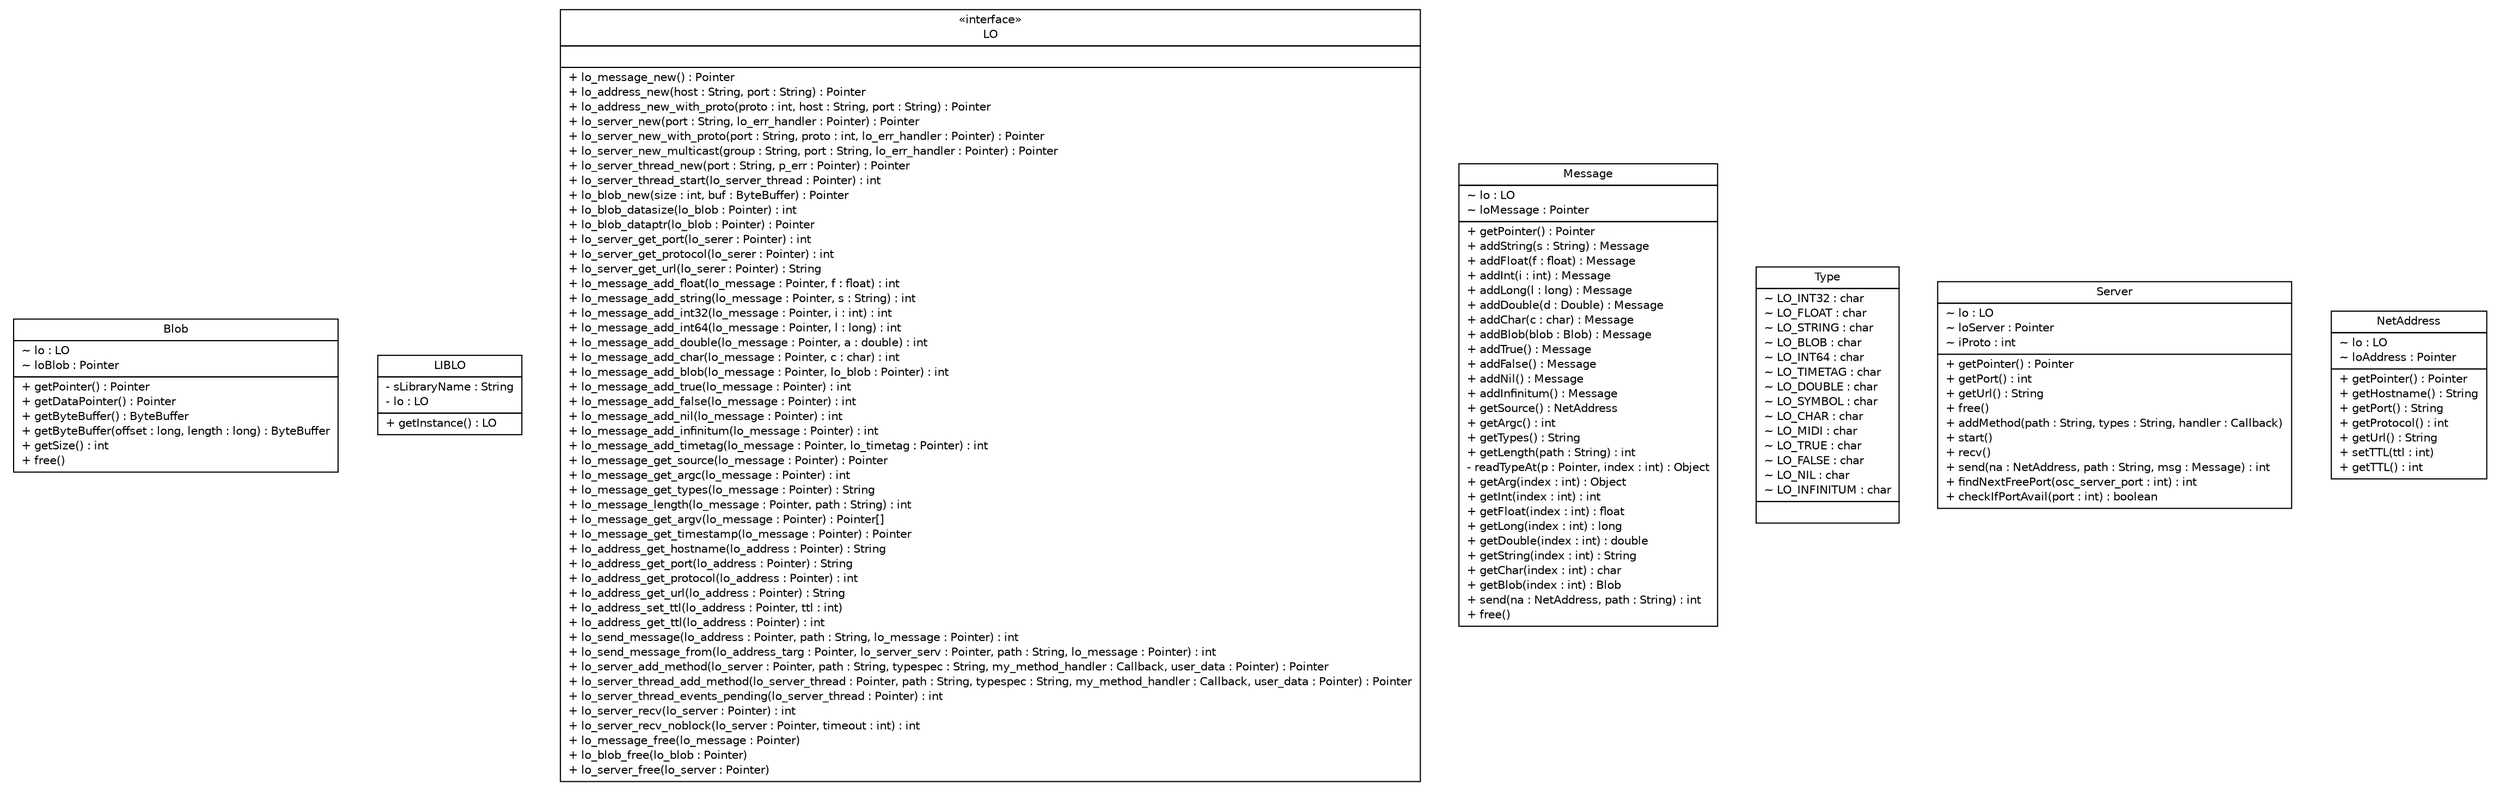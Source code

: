 #!/usr/local/bin/dot
#
# Class diagram 
# Generated by UMLGraph version R5_6_6-10-gc1d994 (http://www.umlgraph.org/)
#

digraph G {
	edge [fontname="Helvetica",fontsize=10,labelfontname="Helvetica",labelfontsize=10];
	node [fontname="Helvetica",fontsize=10,shape=plaintext];
	nodesep=0.25;
	ranksep=0.5;
	// ch.lowres.jlo.Blob
	c0 [label=<<table title="ch.lowres.jlo.Blob" border="0" cellborder="1" cellspacing="0" cellpadding="2" port="p" href="./Blob.html">
		<tr><td><table border="0" cellspacing="0" cellpadding="1">
<tr><td align="center" balign="center"> Blob </td></tr>
		</table></td></tr>
		<tr><td><table border="0" cellspacing="0" cellpadding="1">
<tr><td align="left" balign="left"> ~ lo : LO </td></tr>
<tr><td align="left" balign="left"> ~ loBlob : Pointer </td></tr>
		</table></td></tr>
		<tr><td><table border="0" cellspacing="0" cellpadding="1">
<tr><td align="left" balign="left"> + getPointer() : Pointer </td></tr>
<tr><td align="left" balign="left"> + getDataPointer() : Pointer </td></tr>
<tr><td align="left" balign="left"> + getByteBuffer() : ByteBuffer </td></tr>
<tr><td align="left" balign="left"> + getByteBuffer(offset : long, length : long) : ByteBuffer </td></tr>
<tr><td align="left" balign="left"> + getSize() : int </td></tr>
<tr><td align="left" balign="left"> + free() </td></tr>
		</table></td></tr>
		</table>>, URL="./Blob.html", fontname="Helvetica", fontcolor="black", fontsize=10.0];
	// ch.lowres.jlo.LIBLO
	c1 [label=<<table title="ch.lowres.jlo.LIBLO" border="0" cellborder="1" cellspacing="0" cellpadding="2" port="p" href="./LIBLO.html">
		<tr><td><table border="0" cellspacing="0" cellpadding="1">
<tr><td align="center" balign="center"> LIBLO </td></tr>
		</table></td></tr>
		<tr><td><table border="0" cellspacing="0" cellpadding="1">
<tr><td align="left" balign="left"> - sLibraryName : String </td></tr>
<tr><td align="left" balign="left"> - lo : LO </td></tr>
		</table></td></tr>
		<tr><td><table border="0" cellspacing="0" cellpadding="1">
<tr><td align="left" balign="left"> + getInstance() : LO </td></tr>
		</table></td></tr>
		</table>>, URL="./LIBLO.html", fontname="Helvetica", fontcolor="black", fontsize=10.0];
	// ch.lowres.jlo.LO
	c2 [label=<<table title="ch.lowres.jlo.LO" border="0" cellborder="1" cellspacing="0" cellpadding="2" port="p" href="./LO.html">
		<tr><td><table border="0" cellspacing="0" cellpadding="1">
<tr><td align="center" balign="center"> &#171;interface&#187; </td></tr>
<tr><td align="center" balign="center"> LO </td></tr>
		</table></td></tr>
		<tr><td><table border="0" cellspacing="0" cellpadding="1">
<tr><td align="left" balign="left">  </td></tr>
		</table></td></tr>
		<tr><td><table border="0" cellspacing="0" cellpadding="1">
<tr><td align="left" balign="left"> + lo_message_new() : Pointer </td></tr>
<tr><td align="left" balign="left"> + lo_address_new(host : String, port : String) : Pointer </td></tr>
<tr><td align="left" balign="left"> + lo_address_new_with_proto(proto : int, host : String, port : String) : Pointer </td></tr>
<tr><td align="left" balign="left"> + lo_server_new(port : String, lo_err_handler : Pointer) : Pointer </td></tr>
<tr><td align="left" balign="left"> + lo_server_new_with_proto(port : String, proto : int, lo_err_handler : Pointer) : Pointer </td></tr>
<tr><td align="left" balign="left"> + lo_server_new_multicast(group : String, port : String, lo_err_handler : Pointer) : Pointer </td></tr>
<tr><td align="left" balign="left"> + lo_server_thread_new(port : String, p_err : Pointer) : Pointer </td></tr>
<tr><td align="left" balign="left"> + lo_server_thread_start(lo_server_thread : Pointer) : int </td></tr>
<tr><td align="left" balign="left"> + lo_blob_new(size : int, buf : ByteBuffer) : Pointer </td></tr>
<tr><td align="left" balign="left"> + lo_blob_datasize(lo_blob : Pointer) : int </td></tr>
<tr><td align="left" balign="left"> + lo_blob_dataptr(lo_blob : Pointer) : Pointer </td></tr>
<tr><td align="left" balign="left"> + lo_server_get_port(lo_serer : Pointer) : int </td></tr>
<tr><td align="left" balign="left"> + lo_server_get_protocol(lo_serer : Pointer) : int </td></tr>
<tr><td align="left" balign="left"> + lo_server_get_url(lo_serer : Pointer) : String </td></tr>
<tr><td align="left" balign="left"> + lo_message_add_float(lo_message : Pointer, f : float) : int </td></tr>
<tr><td align="left" balign="left"> + lo_message_add_string(lo_message : Pointer, s : String) : int </td></tr>
<tr><td align="left" balign="left"> + lo_message_add_int32(lo_message : Pointer, i : int) : int </td></tr>
<tr><td align="left" balign="left"> + lo_message_add_int64(lo_message : Pointer, l : long) : int </td></tr>
<tr><td align="left" balign="left"> + lo_message_add_double(lo_message : Pointer, a : double) : int </td></tr>
<tr><td align="left" balign="left"> + lo_message_add_char(lo_message : Pointer, c : char) : int </td></tr>
<tr><td align="left" balign="left"> + lo_message_add_blob(lo_message : Pointer, lo_blob : Pointer) : int </td></tr>
<tr><td align="left" balign="left"> + lo_message_add_true(lo_message : Pointer) : int </td></tr>
<tr><td align="left" balign="left"> + lo_message_add_false(lo_message : Pointer) : int </td></tr>
<tr><td align="left" balign="left"> + lo_message_add_nil(lo_message : Pointer) : int </td></tr>
<tr><td align="left" balign="left"> + lo_message_add_infinitum(lo_message : Pointer) : int </td></tr>
<tr><td align="left" balign="left"> + lo_message_add_timetag(lo_message : Pointer, lo_timetag : Pointer) : int </td></tr>
<tr><td align="left" balign="left"> + lo_message_get_source(lo_message : Pointer) : Pointer </td></tr>
<tr><td align="left" balign="left"> + lo_message_get_argc(lo_message : Pointer) : int </td></tr>
<tr><td align="left" balign="left"> + lo_message_get_types(lo_message : Pointer) : String </td></tr>
<tr><td align="left" balign="left"> + lo_message_length(lo_message : Pointer, path : String) : int </td></tr>
<tr><td align="left" balign="left"> + lo_message_get_argv(lo_message : Pointer) : Pointer[] </td></tr>
<tr><td align="left" balign="left"> + lo_message_get_timestamp(lo_message : Pointer) : Pointer </td></tr>
<tr><td align="left" balign="left"> + lo_address_get_hostname(lo_address : Pointer) : String </td></tr>
<tr><td align="left" balign="left"> + lo_address_get_port(lo_address : Pointer) : String </td></tr>
<tr><td align="left" balign="left"> + lo_address_get_protocol(lo_address : Pointer) : int </td></tr>
<tr><td align="left" balign="left"> + lo_address_get_url(lo_address : Pointer) : String </td></tr>
<tr><td align="left" balign="left"> + lo_address_set_ttl(lo_address : Pointer, ttl : int) </td></tr>
<tr><td align="left" balign="left"> + lo_address_get_ttl(lo_address : Pointer) : int </td></tr>
<tr><td align="left" balign="left"> + lo_send_message(lo_address : Pointer, path : String, lo_message : Pointer) : int </td></tr>
<tr><td align="left" balign="left"> + lo_send_message_from(lo_address_targ : Pointer, lo_server_serv : Pointer, path : String, lo_message : Pointer) : int </td></tr>
<tr><td align="left" balign="left"> + lo_server_add_method(lo_server : Pointer, path : String, typespec : String, my_method_handler : Callback, user_data : Pointer) : Pointer </td></tr>
<tr><td align="left" balign="left"> + lo_server_thread_add_method(lo_server_thread : Pointer, path : String, typespec : String, my_method_handler : Callback, user_data : Pointer) : Pointer </td></tr>
<tr><td align="left" balign="left"> + lo_server_thread_events_pending(lo_server_thread : Pointer) : int </td></tr>
<tr><td align="left" balign="left"> + lo_server_recv(lo_server : Pointer) : int </td></tr>
<tr><td align="left" balign="left"> + lo_server_recv_noblock(lo_server : Pointer, timeout : int) : int </td></tr>
<tr><td align="left" balign="left"> + lo_message_free(lo_message : Pointer) </td></tr>
<tr><td align="left" balign="left"> + lo_blob_free(lo_blob : Pointer) </td></tr>
<tr><td align="left" balign="left"> + lo_server_free(lo_server : Pointer) </td></tr>
		</table></td></tr>
		</table>>, URL="./LO.html", fontname="Helvetica", fontcolor="black", fontsize=10.0];
	// ch.lowres.jlo.Message
	c3 [label=<<table title="ch.lowres.jlo.Message" border="0" cellborder="1" cellspacing="0" cellpadding="2" port="p" href="./Message.html">
		<tr><td><table border="0" cellspacing="0" cellpadding="1">
<tr><td align="center" balign="center"> Message </td></tr>
		</table></td></tr>
		<tr><td><table border="0" cellspacing="0" cellpadding="1">
<tr><td align="left" balign="left"> ~ lo : LO </td></tr>
<tr><td align="left" balign="left"> ~ loMessage : Pointer </td></tr>
		</table></td></tr>
		<tr><td><table border="0" cellspacing="0" cellpadding="1">
<tr><td align="left" balign="left"> + getPointer() : Pointer </td></tr>
<tr><td align="left" balign="left"> + addString(s : String) : Message </td></tr>
<tr><td align="left" balign="left"> + addFloat(f : float) : Message </td></tr>
<tr><td align="left" balign="left"> + addInt(i : int) : Message </td></tr>
<tr><td align="left" balign="left"> + addLong(l : long) : Message </td></tr>
<tr><td align="left" balign="left"> + addDouble(d : Double) : Message </td></tr>
<tr><td align="left" balign="left"> + addChar(c : char) : Message </td></tr>
<tr><td align="left" balign="left"> + addBlob(blob : Blob) : Message </td></tr>
<tr><td align="left" balign="left"> + addTrue() : Message </td></tr>
<tr><td align="left" balign="left"> + addFalse() : Message </td></tr>
<tr><td align="left" balign="left"> + addNil() : Message </td></tr>
<tr><td align="left" balign="left"> + addInfinitum() : Message </td></tr>
<tr><td align="left" balign="left"> + getSource() : NetAddress </td></tr>
<tr><td align="left" balign="left"> + getArgc() : int </td></tr>
<tr><td align="left" balign="left"> + getTypes() : String </td></tr>
<tr><td align="left" balign="left"> + getLength(path : String) : int </td></tr>
<tr><td align="left" balign="left"> - readTypeAt(p : Pointer, index : int) : Object </td></tr>
<tr><td align="left" balign="left"> + getArg(index : int) : Object </td></tr>
<tr><td align="left" balign="left"> + getInt(index : int) : int </td></tr>
<tr><td align="left" balign="left"> + getFloat(index : int) : float </td></tr>
<tr><td align="left" balign="left"> + getLong(index : int) : long </td></tr>
<tr><td align="left" balign="left"> + getDouble(index : int) : double </td></tr>
<tr><td align="left" balign="left"> + getString(index : int) : String </td></tr>
<tr><td align="left" balign="left"> + getChar(index : int) : char </td></tr>
<tr><td align="left" balign="left"> + getBlob(index : int) : Blob </td></tr>
<tr><td align="left" balign="left"> + send(na : NetAddress, path : String) : int </td></tr>
<tr><td align="left" balign="left"> + free() </td></tr>
		</table></td></tr>
		</table>>, URL="./Message.html", fontname="Helvetica", fontcolor="black", fontsize=10.0];
	// ch.lowres.jlo.Type
	c4 [label=<<table title="ch.lowres.jlo.Type" border="0" cellborder="1" cellspacing="0" cellpadding="2" port="p" href="./Type.html">
		<tr><td><table border="0" cellspacing="0" cellpadding="1">
<tr><td align="center" balign="center"> Type </td></tr>
		</table></td></tr>
		<tr><td><table border="0" cellspacing="0" cellpadding="1">
<tr><td align="left" balign="left"> ~ LO_INT32 : char </td></tr>
<tr><td align="left" balign="left"> ~ LO_FLOAT : char </td></tr>
<tr><td align="left" balign="left"> ~ LO_STRING : char </td></tr>
<tr><td align="left" balign="left"> ~ LO_BLOB : char </td></tr>
<tr><td align="left" balign="left"> ~ LO_INT64 : char </td></tr>
<tr><td align="left" balign="left"> ~ LO_TIMETAG : char </td></tr>
<tr><td align="left" balign="left"> ~ LO_DOUBLE : char </td></tr>
<tr><td align="left" balign="left"> ~ LO_SYMBOL : char </td></tr>
<tr><td align="left" balign="left"> ~ LO_CHAR : char </td></tr>
<tr><td align="left" balign="left"> ~ LO_MIDI : char </td></tr>
<tr><td align="left" balign="left"> ~ LO_TRUE : char </td></tr>
<tr><td align="left" balign="left"> ~ LO_FALSE : char </td></tr>
<tr><td align="left" balign="left"> ~ LO_NIL : char </td></tr>
<tr><td align="left" balign="left"> ~ LO_INFINITUM : char </td></tr>
		</table></td></tr>
		<tr><td><table border="0" cellspacing="0" cellpadding="1">
<tr><td align="left" balign="left">  </td></tr>
		</table></td></tr>
		</table>>, URL="./Type.html", fontname="Helvetica", fontcolor="black", fontsize=10.0];
	// ch.lowres.jlo.Server
	c5 [label=<<table title="ch.lowres.jlo.Server" border="0" cellborder="1" cellspacing="0" cellpadding="2" port="p" href="./Server.html">
		<tr><td><table border="0" cellspacing="0" cellpadding="1">
<tr><td align="center" balign="center"> Server </td></tr>
		</table></td></tr>
		<tr><td><table border="0" cellspacing="0" cellpadding="1">
<tr><td align="left" balign="left"> ~ lo : LO </td></tr>
<tr><td align="left" balign="left"> ~ loServer : Pointer </td></tr>
<tr><td align="left" balign="left"> ~ iProto : int </td></tr>
		</table></td></tr>
		<tr><td><table border="0" cellspacing="0" cellpadding="1">
<tr><td align="left" balign="left"> + getPointer() : Pointer </td></tr>
<tr><td align="left" balign="left"> + getPort() : int </td></tr>
<tr><td align="left" balign="left"> + getUrl() : String </td></tr>
<tr><td align="left" balign="left"> + free() </td></tr>
<tr><td align="left" balign="left"> + addMethod(path : String, types : String, handler : Callback) </td></tr>
<tr><td align="left" balign="left"> + start() </td></tr>
<tr><td align="left" balign="left"> + recv() </td></tr>
<tr><td align="left" balign="left"> + send(na : NetAddress, path : String, msg : Message) : int </td></tr>
<tr><td align="left" balign="left"> + findNextFreePort(osc_server_port : int) : int </td></tr>
<tr><td align="left" balign="left"> + checkIfPortAvail(port : int) : boolean </td></tr>
		</table></td></tr>
		</table>>, URL="./Server.html", fontname="Helvetica", fontcolor="black", fontsize=10.0];
	// ch.lowres.jlo.NetAddress
	c6 [label=<<table title="ch.lowres.jlo.NetAddress" border="0" cellborder="1" cellspacing="0" cellpadding="2" port="p" href="./NetAddress.html">
		<tr><td><table border="0" cellspacing="0" cellpadding="1">
<tr><td align="center" balign="center"> NetAddress </td></tr>
		</table></td></tr>
		<tr><td><table border="0" cellspacing="0" cellpadding="1">
<tr><td align="left" balign="left"> ~ lo : LO </td></tr>
<tr><td align="left" balign="left"> ~ loAddress : Pointer </td></tr>
		</table></td></tr>
		<tr><td><table border="0" cellspacing="0" cellpadding="1">
<tr><td align="left" balign="left"> + getPointer() : Pointer </td></tr>
<tr><td align="left" balign="left"> + getHostname() : String </td></tr>
<tr><td align="left" balign="left"> + getPort() : String </td></tr>
<tr><td align="left" balign="left"> + getProtocol() : int </td></tr>
<tr><td align="left" balign="left"> + getUrl() : String </td></tr>
<tr><td align="left" balign="left"> + setTTL(ttl : int) </td></tr>
<tr><td align="left" balign="left"> + getTTL() : int </td></tr>
		</table></td></tr>
		</table>>, URL="./NetAddress.html", fontname="Helvetica", fontcolor="black", fontsize=10.0];
}

